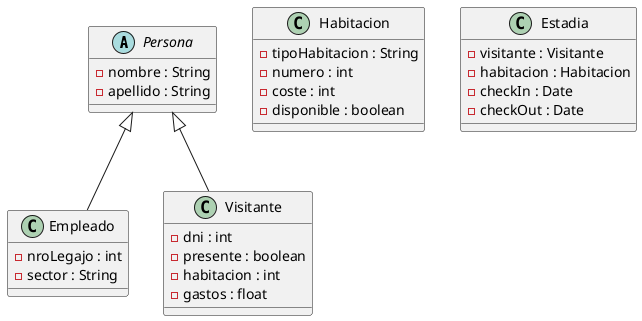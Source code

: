 @startuml

abstract class Persona{
    - nombre : String
    - apellido : String
}

class Empleado extends Persona {
    - nroLegajo : int
    - sector : String
}

class Visitante extends Persona {
    - dni : int
    - presente : boolean
    - habitacion : int
    - gastos : float

}

class Habitacion {
    - tipoHabitacion : String
    - numero : int
    - coste : int
    - disponible : boolean
}

class Estadia {
    - visitante : Visitante
    - habitacion : Habitacion
    - checkIn : Date
    - checkOut : Date
}






@enduml
